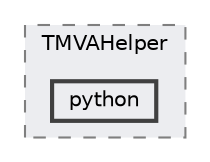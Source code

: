 digraph "addons/TMVAHelper/python"
{
 // LATEX_PDF_SIZE
  bgcolor="transparent";
  edge [fontname=Helvetica,fontsize=10,labelfontname=Helvetica,labelfontsize=10];
  node [fontname=Helvetica,fontsize=10,shape=box,height=0.2,width=0.4];
  compound=true
  subgraph clusterdir_44afe0fcdf3e76c82cef1208b2318c93 {
    graph [ bgcolor="#ecedf0", pencolor="grey50", label="TMVAHelper", fontname=Helvetica,fontsize=10 style="filled,dashed", URL="dir_44afe0fcdf3e76c82cef1208b2318c93.html",tooltip=""]
  dir_391d0f9e5e41fb6e8421f9fb97dfe423 [label="python", fillcolor="#ecedf0", color="grey25", style="filled,bold", URL="dir_391d0f9e5e41fb6e8421f9fb97dfe423.html",tooltip=""];
  }
}
